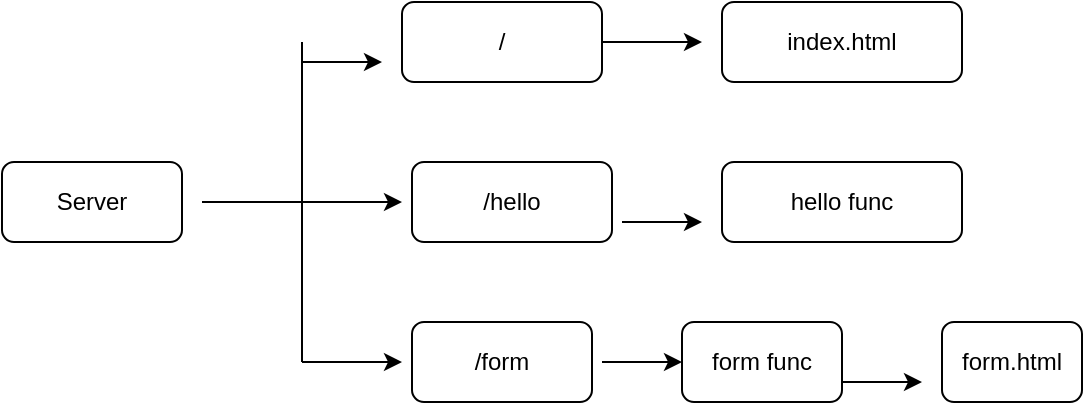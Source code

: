 <mxfile version="13.9.9" type="device"><diagram id="kgpKYQtTHZ0yAKxKKP6v" name="Page-1"><mxGraphModel dx="1086" dy="816" grid="1" gridSize="10" guides="1" tooltips="1" connect="1" arrows="1" fold="1" page="1" pageScale="1" pageWidth="850" pageHeight="1100" math="0" shadow="0"><root><mxCell id="0"/><mxCell id="1" parent="0"/><mxCell id="Venlfl8w9A7ljg1UQq6b-1" value="Server" style="rounded=1;whiteSpace=wrap;html=1;" vertex="1" parent="1"><mxGeometry x="150" y="240" width="90" height="40" as="geometry"/></mxCell><mxCell id="Venlfl8w9A7ljg1UQq6b-2" value="/form" style="rounded=1;whiteSpace=wrap;html=1;" vertex="1" parent="1"><mxGeometry x="355" y="320" width="90" height="40" as="geometry"/></mxCell><mxCell id="Venlfl8w9A7ljg1UQq6b-3" value="/hello" style="rounded=1;whiteSpace=wrap;html=1;" vertex="1" parent="1"><mxGeometry x="355" y="240" width="100" height="40" as="geometry"/></mxCell><mxCell id="Venlfl8w9A7ljg1UQq6b-4" value="/" style="rounded=1;whiteSpace=wrap;html=1;" vertex="1" parent="1"><mxGeometry x="350" y="160" width="100" height="40" as="geometry"/></mxCell><mxCell id="Venlfl8w9A7ljg1UQq6b-7" value="" style="endArrow=classic;html=1;" edge="1" parent="1"><mxGeometry width="50" height="50" relative="1" as="geometry"><mxPoint x="250" y="260" as="sourcePoint"/><mxPoint x="350" y="260" as="targetPoint"/></mxGeometry></mxCell><mxCell id="Venlfl8w9A7ljg1UQq6b-8" value="" style="endArrow=none;html=1;" edge="1" parent="1"><mxGeometry width="50" height="50" relative="1" as="geometry"><mxPoint x="300" y="340" as="sourcePoint"/><mxPoint x="300" y="180" as="targetPoint"/></mxGeometry></mxCell><mxCell id="Venlfl8w9A7ljg1UQq6b-10" value="" style="endArrow=classic;html=1;" edge="1" parent="1"><mxGeometry width="50" height="50" relative="1" as="geometry"><mxPoint x="300" y="190" as="sourcePoint"/><mxPoint x="340" y="190" as="targetPoint"/></mxGeometry></mxCell><mxCell id="Venlfl8w9A7ljg1UQq6b-11" value="" style="endArrow=classic;html=1;" edge="1" parent="1"><mxGeometry width="50" height="50" relative="1" as="geometry"><mxPoint x="300" y="340" as="sourcePoint"/><mxPoint x="350" y="340" as="targetPoint"/></mxGeometry></mxCell><mxCell id="Venlfl8w9A7ljg1UQq6b-12" value="index.html" style="rounded=1;whiteSpace=wrap;html=1;" vertex="1" parent="1"><mxGeometry x="510" y="160" width="120" height="40" as="geometry"/></mxCell><mxCell id="Venlfl8w9A7ljg1UQq6b-13" value="hello func" style="rounded=1;whiteSpace=wrap;html=1;" vertex="1" parent="1"><mxGeometry x="510" y="240" width="120" height="40" as="geometry"/></mxCell><mxCell id="Venlfl8w9A7ljg1UQq6b-14" value="form func" style="rounded=1;whiteSpace=wrap;html=1;" vertex="1" parent="1"><mxGeometry x="490" y="320" width="80" height="40" as="geometry"/></mxCell><mxCell id="Venlfl8w9A7ljg1UQq6b-15" value="form.html" style="rounded=1;whiteSpace=wrap;html=1;" vertex="1" parent="1"><mxGeometry x="620" y="320" width="70" height="40" as="geometry"/></mxCell><mxCell id="Venlfl8w9A7ljg1UQq6b-16" value="" style="endArrow=classic;html=1;exitX=1;exitY=0.5;exitDx=0;exitDy=0;" edge="1" parent="1" source="Venlfl8w9A7ljg1UQq6b-4"><mxGeometry width="50" height="50" relative="1" as="geometry"><mxPoint x="400" y="440" as="sourcePoint"/><mxPoint x="500" y="180" as="targetPoint"/></mxGeometry></mxCell><mxCell id="Venlfl8w9A7ljg1UQq6b-17" value="" style="endArrow=classic;html=1;" edge="1" parent="1"><mxGeometry width="50" height="50" relative="1" as="geometry"><mxPoint x="460" y="270" as="sourcePoint"/><mxPoint x="500" y="270" as="targetPoint"/></mxGeometry></mxCell><mxCell id="Venlfl8w9A7ljg1UQq6b-20" value="" style="endArrow=classic;html=1;entryX=0;entryY=0.5;entryDx=0;entryDy=0;" edge="1" parent="1" target="Venlfl8w9A7ljg1UQq6b-14"><mxGeometry width="50" height="50" relative="1" as="geometry"><mxPoint x="450" y="340" as="sourcePoint"/><mxPoint x="450" y="390" as="targetPoint"/></mxGeometry></mxCell><mxCell id="Venlfl8w9A7ljg1UQq6b-21" value="" style="endArrow=classic;html=1;exitX=1;exitY=0.75;exitDx=0;exitDy=0;" edge="1" parent="1" source="Venlfl8w9A7ljg1UQq6b-14"><mxGeometry width="50" height="50" relative="1" as="geometry"><mxPoint x="400" y="440" as="sourcePoint"/><mxPoint x="610" y="350" as="targetPoint"/></mxGeometry></mxCell></root></mxGraphModel></diagram></mxfile>
